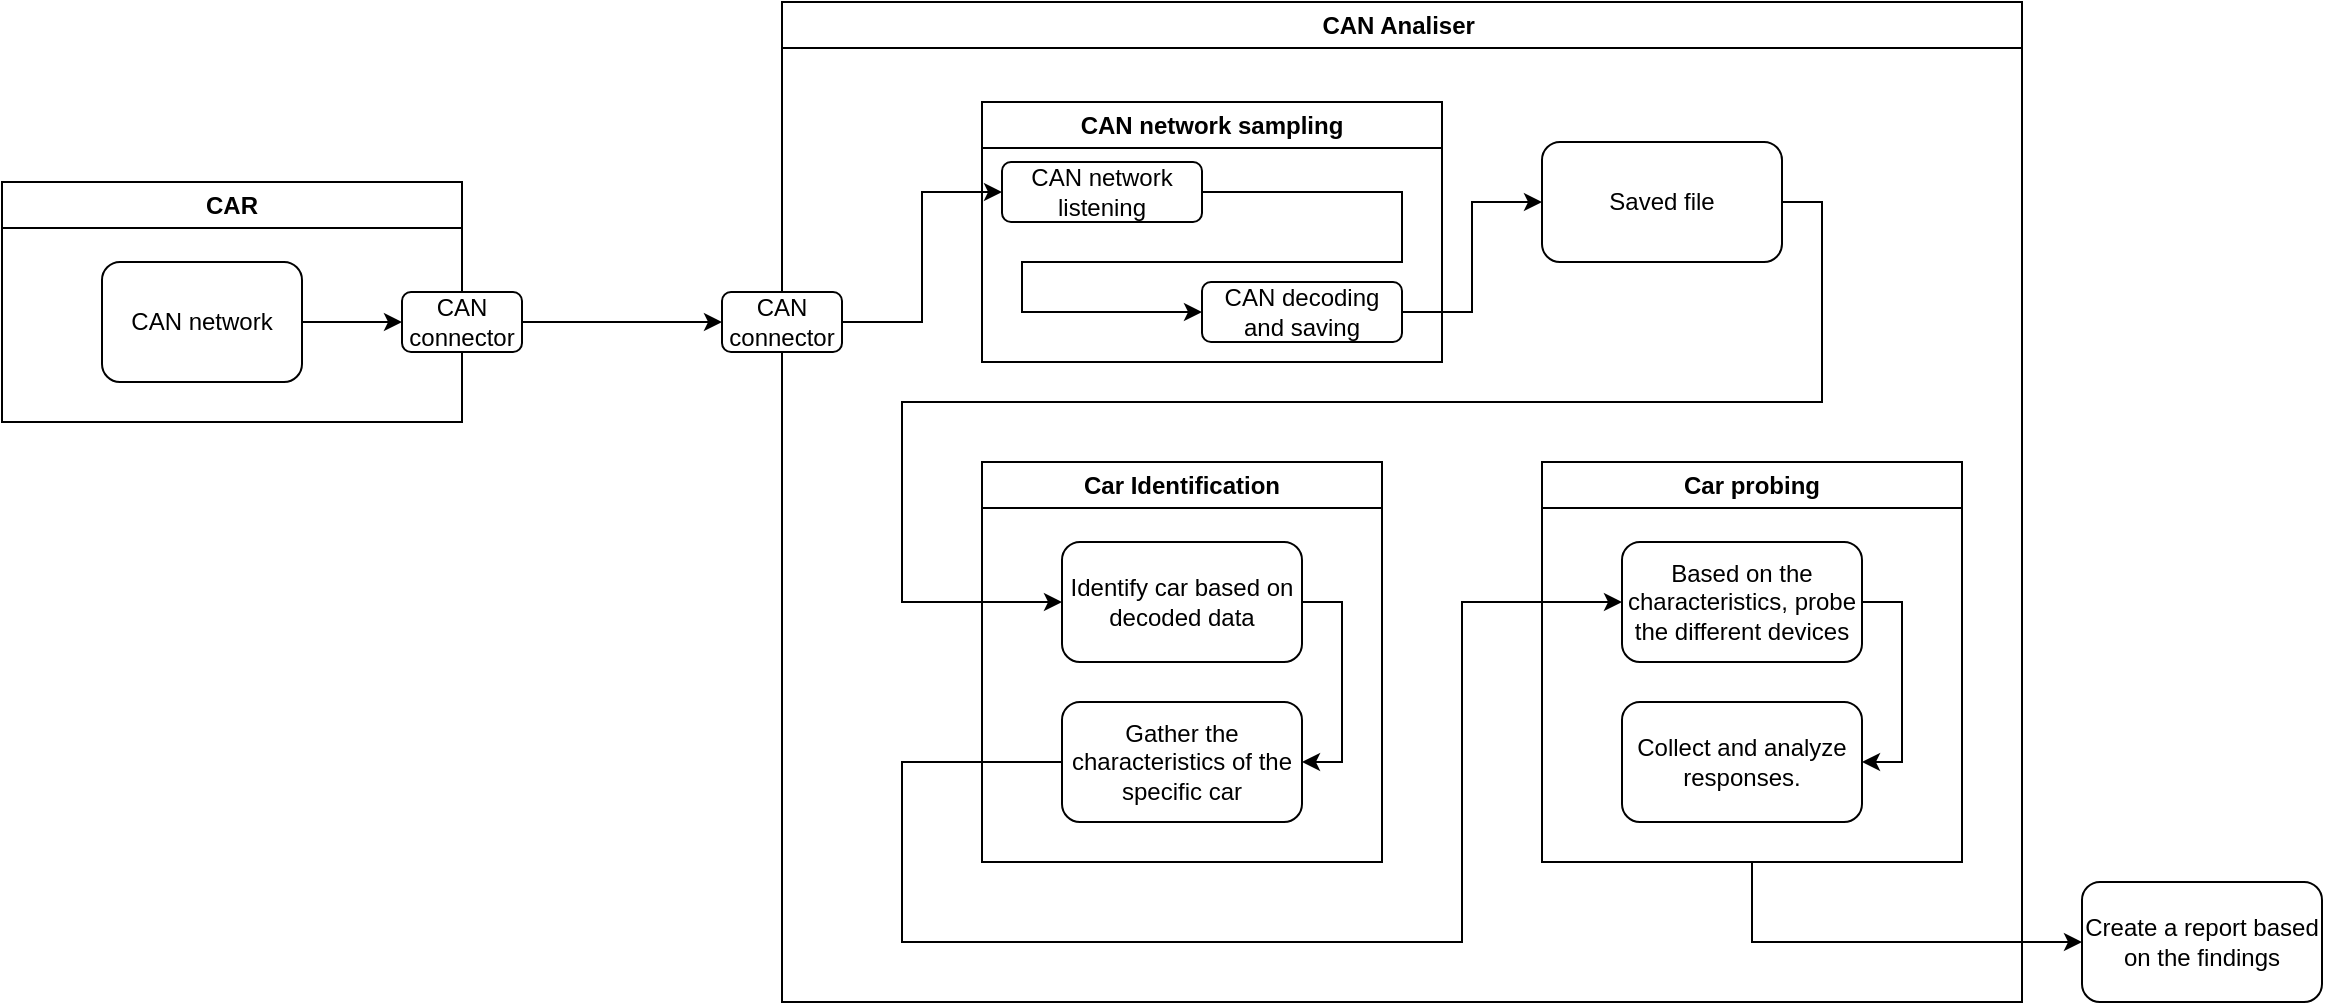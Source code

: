 <mxfile version="26.2.12">
  <diagram name="Page-1" id="PCBjDSlh5hPUt1LqwWf6">
    <mxGraphModel dx="1142" dy="697" grid="1" gridSize="10" guides="1" tooltips="1" connect="1" arrows="1" fold="1" page="1" pageScale="1" pageWidth="850" pageHeight="1100" math="0" shadow="0">
      <root>
        <mxCell id="0" />
        <mxCell id="1" parent="0" />
        <mxCell id="QeGriQj4Znc-oM61X2ca-8" value="CAR" style="swimlane;whiteSpace=wrap;html=1;" parent="1" vertex="1">
          <mxGeometry x="20" y="210" width="230" height="120" as="geometry" />
        </mxCell>
        <mxCell id="QeGriQj4Znc-oM61X2ca-9" value="CAN network" style="rounded=1;whiteSpace=wrap;html=1;" parent="QeGriQj4Znc-oM61X2ca-8" vertex="1">
          <mxGeometry x="50" y="40" width="100" height="60" as="geometry" />
        </mxCell>
        <mxCell id="QeGriQj4Znc-oM61X2ca-19" value="" style="edgeStyle=orthogonalEdgeStyle;rounded=0;orthogonalLoop=1;jettySize=auto;html=1;" parent="1" source="QeGriQj4Znc-oM61X2ca-10" target="QeGriQj4Znc-oM61X2ca-18" edge="1">
          <mxGeometry relative="1" as="geometry" />
        </mxCell>
        <mxCell id="QeGriQj4Znc-oM61X2ca-10" value="CAN connector" style="rounded=1;whiteSpace=wrap;html=1;" parent="1" vertex="1">
          <mxGeometry x="220" y="265" width="60" height="30" as="geometry" />
        </mxCell>
        <mxCell id="QeGriQj4Znc-oM61X2ca-11" style="edgeStyle=orthogonalEdgeStyle;rounded=0;orthogonalLoop=1;jettySize=auto;html=1;exitX=1;exitY=0.5;exitDx=0;exitDy=0;entryX=0;entryY=0.5;entryDx=0;entryDy=0;" parent="1" source="QeGriQj4Znc-oM61X2ca-9" target="QeGriQj4Znc-oM61X2ca-10" edge="1">
          <mxGeometry relative="1" as="geometry" />
        </mxCell>
        <mxCell id="QeGriQj4Znc-oM61X2ca-16" value="CAN Analiser&amp;nbsp;" style="swimlane;whiteSpace=wrap;html=1;" parent="1" vertex="1">
          <mxGeometry x="410" y="120" width="620" height="500" as="geometry">
            <mxRectangle x="400" y="120" width="120" height="30" as="alternateBounds" />
          </mxGeometry>
        </mxCell>
        <mxCell id="QeGriQj4Znc-oM61X2ca-30" style="edgeStyle=orthogonalEdgeStyle;rounded=0;orthogonalLoop=1;jettySize=auto;html=1;exitX=1;exitY=0.5;exitDx=0;exitDy=0;entryX=0;entryY=0.5;entryDx=0;entryDy=0;" parent="QeGriQj4Znc-oM61X2ca-16" source="QeGriQj4Znc-oM61X2ca-18" target="QeGriQj4Znc-oM61X2ca-28" edge="1">
          <mxGeometry relative="1" as="geometry" />
        </mxCell>
        <mxCell id="QeGriQj4Znc-oM61X2ca-18" value="CAN connector" style="rounded=1;whiteSpace=wrap;html=1;" parent="QeGriQj4Znc-oM61X2ca-16" vertex="1">
          <mxGeometry x="-30" y="145" width="60" height="30" as="geometry" />
        </mxCell>
        <mxCell id="QeGriQj4Znc-oM61X2ca-25" value="Car Identification" style="swimlane;whiteSpace=wrap;html=1;" parent="QeGriQj4Znc-oM61X2ca-16" vertex="1">
          <mxGeometry x="100" y="230" width="200" height="200" as="geometry" />
        </mxCell>
        <mxCell id="BZgewqnjbhHs28lFf4NJ-4" style="edgeStyle=orthogonalEdgeStyle;rounded=0;orthogonalLoop=1;jettySize=auto;html=1;exitX=1;exitY=0.5;exitDx=0;exitDy=0;entryX=1;entryY=0.5;entryDx=0;entryDy=0;" edge="1" parent="QeGriQj4Znc-oM61X2ca-25" source="BZgewqnjbhHs28lFf4NJ-1" target="BZgewqnjbhHs28lFf4NJ-3">
          <mxGeometry relative="1" as="geometry" />
        </mxCell>
        <mxCell id="BZgewqnjbhHs28lFf4NJ-1" value="Identify car based on decoded data" style="rounded=1;whiteSpace=wrap;html=1;" vertex="1" parent="QeGriQj4Znc-oM61X2ca-25">
          <mxGeometry x="40" y="40" width="120" height="60" as="geometry" />
        </mxCell>
        <mxCell id="BZgewqnjbhHs28lFf4NJ-3" value="Gather the characteristics of the specific car" style="rounded=1;whiteSpace=wrap;html=1;" vertex="1" parent="QeGriQj4Znc-oM61X2ca-25">
          <mxGeometry x="40" y="120" width="120" height="60" as="geometry" />
        </mxCell>
        <mxCell id="QeGriQj4Znc-oM61X2ca-27" value="CAN network sampling" style="swimlane;whiteSpace=wrap;html=1;" parent="QeGriQj4Znc-oM61X2ca-16" vertex="1">
          <mxGeometry x="100" y="50" width="230" height="130" as="geometry" />
        </mxCell>
        <mxCell id="QeGriQj4Znc-oM61X2ca-32" style="edgeStyle=orthogonalEdgeStyle;rounded=0;orthogonalLoop=1;jettySize=auto;html=1;exitX=1;exitY=0.5;exitDx=0;exitDy=0;entryX=0;entryY=0.5;entryDx=0;entryDy=0;" parent="QeGriQj4Znc-oM61X2ca-27" source="QeGriQj4Znc-oM61X2ca-28" target="QeGriQj4Znc-oM61X2ca-31" edge="1">
          <mxGeometry relative="1" as="geometry">
            <Array as="points">
              <mxPoint x="210" y="45" />
              <mxPoint x="210" y="80" />
              <mxPoint x="20" y="80" />
              <mxPoint x="20" y="105" />
            </Array>
          </mxGeometry>
        </mxCell>
        <mxCell id="QeGriQj4Znc-oM61X2ca-28" value="CAN network listening" style="rounded=1;whiteSpace=wrap;html=1;" parent="QeGriQj4Znc-oM61X2ca-27" vertex="1">
          <mxGeometry x="10" y="30" width="100" height="30" as="geometry" />
        </mxCell>
        <mxCell id="QeGriQj4Znc-oM61X2ca-31" value="CAN decoding and saving" style="rounded=1;whiteSpace=wrap;html=1;" parent="QeGriQj4Znc-oM61X2ca-27" vertex="1">
          <mxGeometry x="110" y="90" width="100" height="30" as="geometry" />
        </mxCell>
        <mxCell id="BZgewqnjbhHs28lFf4NJ-2" style="edgeStyle=orthogonalEdgeStyle;rounded=0;orthogonalLoop=1;jettySize=auto;html=1;exitX=1;exitY=0.5;exitDx=0;exitDy=0;entryX=0;entryY=0.5;entryDx=0;entryDy=0;" edge="1" parent="QeGriQj4Znc-oM61X2ca-16" source="QeGriQj4Znc-oM61X2ca-33" target="BZgewqnjbhHs28lFf4NJ-1">
          <mxGeometry relative="1" as="geometry">
            <Array as="points">
              <mxPoint x="520" y="100" />
              <mxPoint x="520" y="200" />
              <mxPoint x="60" y="200" />
              <mxPoint x="60" y="300" />
            </Array>
          </mxGeometry>
        </mxCell>
        <mxCell id="QeGriQj4Znc-oM61X2ca-33" value="Saved file" style="rounded=1;whiteSpace=wrap;html=1;" parent="QeGriQj4Znc-oM61X2ca-16" vertex="1">
          <mxGeometry x="380" y="70" width="120" height="60" as="geometry" />
        </mxCell>
        <mxCell id="QeGriQj4Znc-oM61X2ca-34" style="edgeStyle=orthogonalEdgeStyle;rounded=0;orthogonalLoop=1;jettySize=auto;html=1;exitX=1;exitY=0.5;exitDx=0;exitDy=0;entryX=0;entryY=0.5;entryDx=0;entryDy=0;" parent="QeGriQj4Znc-oM61X2ca-16" source="QeGriQj4Znc-oM61X2ca-31" target="QeGriQj4Znc-oM61X2ca-33" edge="1">
          <mxGeometry relative="1" as="geometry" />
        </mxCell>
        <mxCell id="BZgewqnjbhHs28lFf4NJ-5" value="Car probing" style="swimlane;whiteSpace=wrap;html=1;" vertex="1" parent="QeGriQj4Znc-oM61X2ca-16">
          <mxGeometry x="380" y="230" width="210" height="200" as="geometry" />
        </mxCell>
        <mxCell id="BZgewqnjbhHs28lFf4NJ-12" style="edgeStyle=orthogonalEdgeStyle;rounded=0;orthogonalLoop=1;jettySize=auto;html=1;exitX=1;exitY=0.5;exitDx=0;exitDy=0;entryX=1;entryY=0.5;entryDx=0;entryDy=0;" edge="1" parent="BZgewqnjbhHs28lFf4NJ-5" source="BZgewqnjbhHs28lFf4NJ-9" target="BZgewqnjbhHs28lFf4NJ-11">
          <mxGeometry relative="1" as="geometry" />
        </mxCell>
        <mxCell id="BZgewqnjbhHs28lFf4NJ-9" value="Based on the characteristics, probe the different devices" style="rounded=1;whiteSpace=wrap;html=1;" vertex="1" parent="BZgewqnjbhHs28lFf4NJ-5">
          <mxGeometry x="40" y="40" width="120" height="60" as="geometry" />
        </mxCell>
        <mxCell id="BZgewqnjbhHs28lFf4NJ-11" value="Collect and analyze responses." style="rounded=1;whiteSpace=wrap;html=1;" vertex="1" parent="BZgewqnjbhHs28lFf4NJ-5">
          <mxGeometry x="40" y="120" width="120" height="60" as="geometry" />
        </mxCell>
        <mxCell id="BZgewqnjbhHs28lFf4NJ-10" style="edgeStyle=orthogonalEdgeStyle;rounded=0;orthogonalLoop=1;jettySize=auto;html=1;exitX=0;exitY=0.5;exitDx=0;exitDy=0;entryX=0;entryY=0.5;entryDx=0;entryDy=0;" edge="1" parent="QeGriQj4Znc-oM61X2ca-16" source="BZgewqnjbhHs28lFf4NJ-3" target="BZgewqnjbhHs28lFf4NJ-9">
          <mxGeometry relative="1" as="geometry">
            <Array as="points">
              <mxPoint x="60" y="380" />
              <mxPoint x="60" y="470" />
              <mxPoint x="340" y="470" />
              <mxPoint x="340" y="300" />
            </Array>
          </mxGeometry>
        </mxCell>
        <mxCell id="BZgewqnjbhHs28lFf4NJ-17" value="Create a report based on the findings" style="rounded=1;whiteSpace=wrap;html=1;" vertex="1" parent="1">
          <mxGeometry x="1060" y="560" width="120" height="60" as="geometry" />
        </mxCell>
        <mxCell id="BZgewqnjbhHs28lFf4NJ-19" style="edgeStyle=orthogonalEdgeStyle;rounded=0;orthogonalLoop=1;jettySize=auto;html=1;exitX=0.5;exitY=1;exitDx=0;exitDy=0;entryX=0;entryY=0.5;entryDx=0;entryDy=0;" edge="1" parent="1" source="BZgewqnjbhHs28lFf4NJ-5" target="BZgewqnjbhHs28lFf4NJ-17">
          <mxGeometry relative="1" as="geometry" />
        </mxCell>
      </root>
    </mxGraphModel>
  </diagram>
</mxfile>
